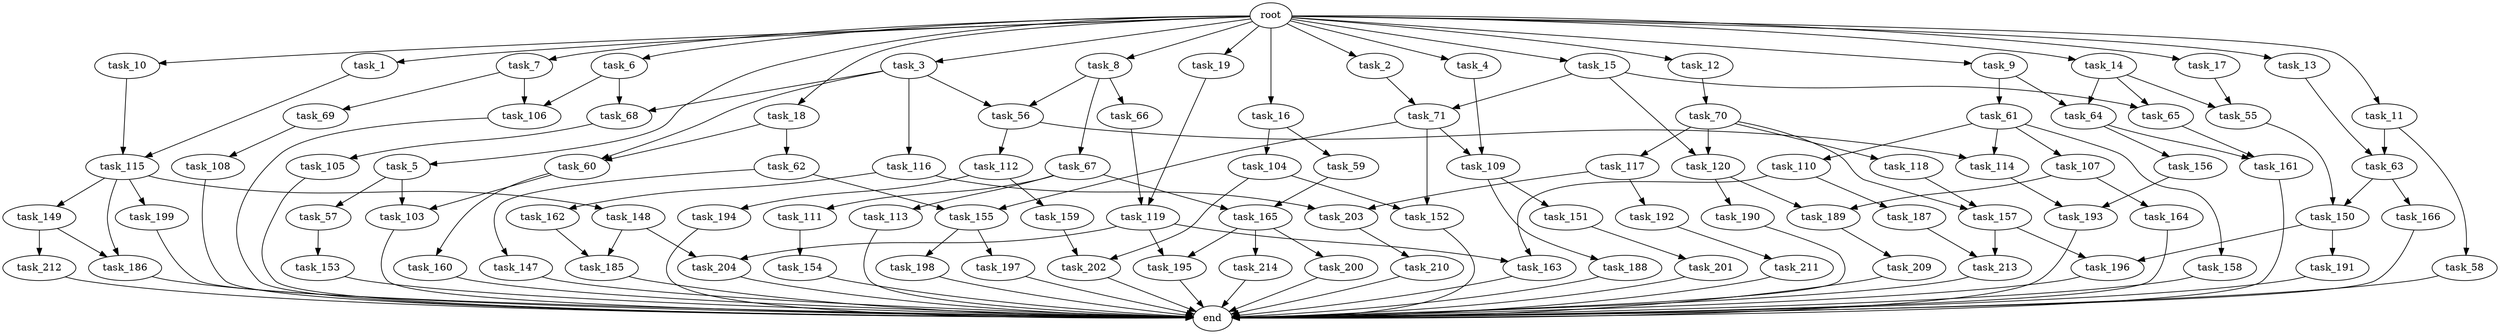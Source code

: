 digraph G {
  root [size="0.000000"];
  task_1 [size="102.400000"];
  task_2 [size="102.400000"];
  task_3 [size="102.400000"];
  task_4 [size="102.400000"];
  task_5 [size="102.400000"];
  task_6 [size="102.400000"];
  task_7 [size="102.400000"];
  task_8 [size="102.400000"];
  task_9 [size="102.400000"];
  task_10 [size="102.400000"];
  task_11 [size="102.400000"];
  task_12 [size="102.400000"];
  task_13 [size="102.400000"];
  task_14 [size="102.400000"];
  task_15 [size="102.400000"];
  task_16 [size="102.400000"];
  task_17 [size="102.400000"];
  task_18 [size="102.400000"];
  task_19 [size="102.400000"];
  task_55 [size="77309411328.000000"];
  task_56 [size="73014444032.000000"];
  task_57 [size="85899345920.000000"];
  task_58 [size="42090679500.800003"];
  task_59 [size="85899345920.000000"];
  task_60 [size="52398601011.200005"];
  task_61 [size="30923764531.200001"];
  task_62 [size="21474836480.000000"];
  task_63 [size="55834574848.000000"];
  task_64 [size="38654705664.000000"];
  task_65 [size="21474836480.000000"];
  task_66 [size="42090679500.800003"];
  task_67 [size="42090679500.800003"];
  task_68 [size="38654705664.000000"];
  task_69 [size="7730941132.800000"];
  task_70 [size="13743895347.200001"];
  task_71 [size="83322365542.400009"];
  task_103 [size="99643241267.200012"];
  task_104 [size="85899345920.000000"];
  task_105 [size="13743895347.200001"];
  task_106 [size="15461882265.600000"];
  task_107 [size="7730941132.800000"];
  task_108 [size="69578470195.199997"];
  task_109 [size="45526653337.600006"];
  task_110 [size="7730941132.800000"];
  task_111 [size="54975581388.800003"];
  task_112 [size="42090679500.800003"];
  task_113 [size="54975581388.800003"];
  task_114 [size="49821620633.600006"];
  task_115 [size="97066260889.600006"];
  task_116 [size="30923764531.200001"];
  task_117 [size="42090679500.800003"];
  task_118 [size="42090679500.800003"];
  task_119 [size="77309411328.000000"];
  task_120 [size="55834574848.000000"];
  task_147 [size="54975581388.800003"];
  task_148 [size="7730941132.800000"];
  task_149 [size="7730941132.800000"];
  task_150 [size="55834574848.000000"];
  task_151 [size="42090679500.800003"];
  task_152 [size="84181359001.600006"];
  task_153 [size="85899345920.000000"];
  task_154 [size="42090679500.800003"];
  task_155 [size="97066260889.600006"];
  task_156 [size="30923764531.200001"];
  task_157 [size="97066260889.600006"];
  task_158 [size="7730941132.800000"];
  task_159 [size="69578470195.199997"];
  task_160 [size="13743895347.200001"];
  task_161 [size="38654705664.000000"];
  task_162 [size="30923764531.200001"];
  task_163 [size="73014444032.000000"];
  task_164 [size="13743895347.200001"];
  task_165 [size="58411555225.600006"];
  task_166 [size="42090679500.800003"];
  task_185 [size="85899345920.000000"];
  task_186 [size="93630287052.800003"];
  task_187 [size="3435973836.800000"];
  task_188 [size="42090679500.800003"];
  task_189 [size="17179869184.000000"];
  task_190 [size="3435973836.800000"];
  task_191 [size="30923764531.200001"];
  task_192 [size="54975581388.800003"];
  task_193 [size="63565515980.800003"];
  task_194 [size="69578470195.199997"];
  task_195 [size="73014444032.000000"];
  task_196 [size="61847529062.400002"];
  task_197 [size="54975581388.800003"];
  task_198 [size="54975581388.800003"];
  task_199 [size="7730941132.800000"];
  task_200 [size="3435973836.800000"];
  task_201 [size="42090679500.800003"];
  task_202 [size="127990025420.800003"];
  task_203 [size="85899345920.000000"];
  task_204 [size="124554051584.000000"];
  task_209 [size="21474836480.000000"];
  task_210 [size="21474836480.000000"];
  task_211 [size="13743895347.200001"];
  task_212 [size="85899345920.000000"];
  task_213 [size="61847529062.400002"];
  task_214 [size="3435973836.800000"];
  end [size="0.000000"];

  root -> task_1 [size="1.000000"];
  root -> task_2 [size="1.000000"];
  root -> task_3 [size="1.000000"];
  root -> task_4 [size="1.000000"];
  root -> task_5 [size="1.000000"];
  root -> task_6 [size="1.000000"];
  root -> task_7 [size="1.000000"];
  root -> task_8 [size="1.000000"];
  root -> task_9 [size="1.000000"];
  root -> task_10 [size="1.000000"];
  root -> task_11 [size="1.000000"];
  root -> task_12 [size="1.000000"];
  root -> task_13 [size="1.000000"];
  root -> task_14 [size="1.000000"];
  root -> task_15 [size="1.000000"];
  root -> task_16 [size="1.000000"];
  root -> task_17 [size="1.000000"];
  root -> task_18 [size="1.000000"];
  root -> task_19 [size="1.000000"];
  task_1 -> task_115 [size="536870912.000000"];
  task_2 -> task_71 [size="679477248.000000"];
  task_3 -> task_56 [size="301989888.000000"];
  task_3 -> task_60 [size="301989888.000000"];
  task_3 -> task_68 [size="301989888.000000"];
  task_3 -> task_116 [size="301989888.000000"];
  task_4 -> task_109 [size="33554432.000000"];
  task_5 -> task_57 [size="838860800.000000"];
  task_5 -> task_103 [size="838860800.000000"];
  task_6 -> task_68 [size="75497472.000000"];
  task_6 -> task_106 [size="75497472.000000"];
  task_7 -> task_69 [size="75497472.000000"];
  task_7 -> task_106 [size="75497472.000000"];
  task_8 -> task_56 [size="411041792.000000"];
  task_8 -> task_66 [size="411041792.000000"];
  task_8 -> task_67 [size="411041792.000000"];
  task_9 -> task_61 [size="301989888.000000"];
  task_9 -> task_64 [size="301989888.000000"];
  task_10 -> task_115 [size="411041792.000000"];
  task_11 -> task_58 [size="411041792.000000"];
  task_11 -> task_63 [size="411041792.000000"];
  task_12 -> task_70 [size="134217728.000000"];
  task_13 -> task_63 [size="134217728.000000"];
  task_14 -> task_55 [size="75497472.000000"];
  task_14 -> task_64 [size="75497472.000000"];
  task_14 -> task_65 [size="75497472.000000"];
  task_15 -> task_65 [size="134217728.000000"];
  task_15 -> task_71 [size="134217728.000000"];
  task_15 -> task_120 [size="134217728.000000"];
  task_16 -> task_59 [size="838860800.000000"];
  task_16 -> task_104 [size="838860800.000000"];
  task_17 -> task_55 [size="679477248.000000"];
  task_18 -> task_60 [size="209715200.000000"];
  task_18 -> task_62 [size="209715200.000000"];
  task_19 -> task_119 [size="75497472.000000"];
  task_55 -> task_150 [size="134217728.000000"];
  task_56 -> task_112 [size="411041792.000000"];
  task_56 -> task_114 [size="411041792.000000"];
  task_57 -> task_153 [size="838860800.000000"];
  task_58 -> end [size="1.000000"];
  task_59 -> task_165 [size="33554432.000000"];
  task_60 -> task_103 [size="134217728.000000"];
  task_60 -> task_160 [size="134217728.000000"];
  task_61 -> task_107 [size="75497472.000000"];
  task_61 -> task_110 [size="75497472.000000"];
  task_61 -> task_114 [size="75497472.000000"];
  task_61 -> task_158 [size="75497472.000000"];
  task_62 -> task_147 [size="536870912.000000"];
  task_62 -> task_155 [size="536870912.000000"];
  task_63 -> task_150 [size="411041792.000000"];
  task_63 -> task_166 [size="411041792.000000"];
  task_64 -> task_156 [size="301989888.000000"];
  task_64 -> task_161 [size="301989888.000000"];
  task_65 -> task_161 [size="75497472.000000"];
  task_66 -> task_119 [size="679477248.000000"];
  task_67 -> task_111 [size="536870912.000000"];
  task_67 -> task_113 [size="536870912.000000"];
  task_67 -> task_165 [size="536870912.000000"];
  task_68 -> task_105 [size="134217728.000000"];
  task_69 -> task_108 [size="679477248.000000"];
  task_70 -> task_117 [size="411041792.000000"];
  task_70 -> task_118 [size="411041792.000000"];
  task_70 -> task_120 [size="411041792.000000"];
  task_70 -> task_157 [size="411041792.000000"];
  task_71 -> task_109 [size="411041792.000000"];
  task_71 -> task_152 [size="411041792.000000"];
  task_71 -> task_155 [size="411041792.000000"];
  task_103 -> end [size="1.000000"];
  task_104 -> task_152 [size="411041792.000000"];
  task_104 -> task_202 [size="411041792.000000"];
  task_105 -> end [size="1.000000"];
  task_106 -> end [size="1.000000"];
  task_107 -> task_164 [size="134217728.000000"];
  task_107 -> task_189 [size="134217728.000000"];
  task_108 -> end [size="1.000000"];
  task_109 -> task_151 [size="411041792.000000"];
  task_109 -> task_188 [size="411041792.000000"];
  task_110 -> task_163 [size="33554432.000000"];
  task_110 -> task_187 [size="33554432.000000"];
  task_111 -> task_154 [size="411041792.000000"];
  task_112 -> task_159 [size="679477248.000000"];
  task_112 -> task_194 [size="679477248.000000"];
  task_113 -> end [size="1.000000"];
  task_114 -> task_193 [size="411041792.000000"];
  task_115 -> task_148 [size="75497472.000000"];
  task_115 -> task_149 [size="75497472.000000"];
  task_115 -> task_186 [size="75497472.000000"];
  task_115 -> task_199 [size="75497472.000000"];
  task_116 -> task_162 [size="301989888.000000"];
  task_116 -> task_203 [size="301989888.000000"];
  task_117 -> task_192 [size="536870912.000000"];
  task_117 -> task_203 [size="536870912.000000"];
  task_118 -> task_157 [size="536870912.000000"];
  task_119 -> task_163 [size="679477248.000000"];
  task_119 -> task_195 [size="679477248.000000"];
  task_119 -> task_204 [size="679477248.000000"];
  task_120 -> task_189 [size="33554432.000000"];
  task_120 -> task_190 [size="33554432.000000"];
  task_147 -> end [size="1.000000"];
  task_148 -> task_185 [size="536870912.000000"];
  task_148 -> task_204 [size="536870912.000000"];
  task_149 -> task_186 [size="838860800.000000"];
  task_149 -> task_212 [size="838860800.000000"];
  task_150 -> task_191 [size="301989888.000000"];
  task_150 -> task_196 [size="301989888.000000"];
  task_151 -> task_201 [size="411041792.000000"];
  task_152 -> end [size="1.000000"];
  task_153 -> end [size="1.000000"];
  task_154 -> end [size="1.000000"];
  task_155 -> task_197 [size="536870912.000000"];
  task_155 -> task_198 [size="536870912.000000"];
  task_156 -> task_193 [size="209715200.000000"];
  task_157 -> task_196 [size="301989888.000000"];
  task_157 -> task_213 [size="301989888.000000"];
  task_158 -> end [size="1.000000"];
  task_159 -> task_202 [size="838860800.000000"];
  task_160 -> end [size="1.000000"];
  task_161 -> end [size="1.000000"];
  task_162 -> task_185 [size="301989888.000000"];
  task_163 -> end [size="1.000000"];
  task_164 -> end [size="1.000000"];
  task_165 -> task_195 [size="33554432.000000"];
  task_165 -> task_200 [size="33554432.000000"];
  task_165 -> task_214 [size="33554432.000000"];
  task_166 -> end [size="1.000000"];
  task_185 -> end [size="1.000000"];
  task_186 -> end [size="1.000000"];
  task_187 -> task_213 [size="301989888.000000"];
  task_188 -> end [size="1.000000"];
  task_189 -> task_209 [size="209715200.000000"];
  task_190 -> end [size="1.000000"];
  task_191 -> end [size="1.000000"];
  task_192 -> task_211 [size="134217728.000000"];
  task_193 -> end [size="1.000000"];
  task_194 -> end [size="1.000000"];
  task_195 -> end [size="1.000000"];
  task_196 -> end [size="1.000000"];
  task_197 -> end [size="1.000000"];
  task_198 -> end [size="1.000000"];
  task_199 -> end [size="1.000000"];
  task_200 -> end [size="1.000000"];
  task_201 -> end [size="1.000000"];
  task_202 -> end [size="1.000000"];
  task_203 -> task_210 [size="209715200.000000"];
  task_204 -> end [size="1.000000"];
  task_209 -> end [size="1.000000"];
  task_210 -> end [size="1.000000"];
  task_211 -> end [size="1.000000"];
  task_212 -> end [size="1.000000"];
  task_213 -> end [size="1.000000"];
  task_214 -> end [size="1.000000"];
}

